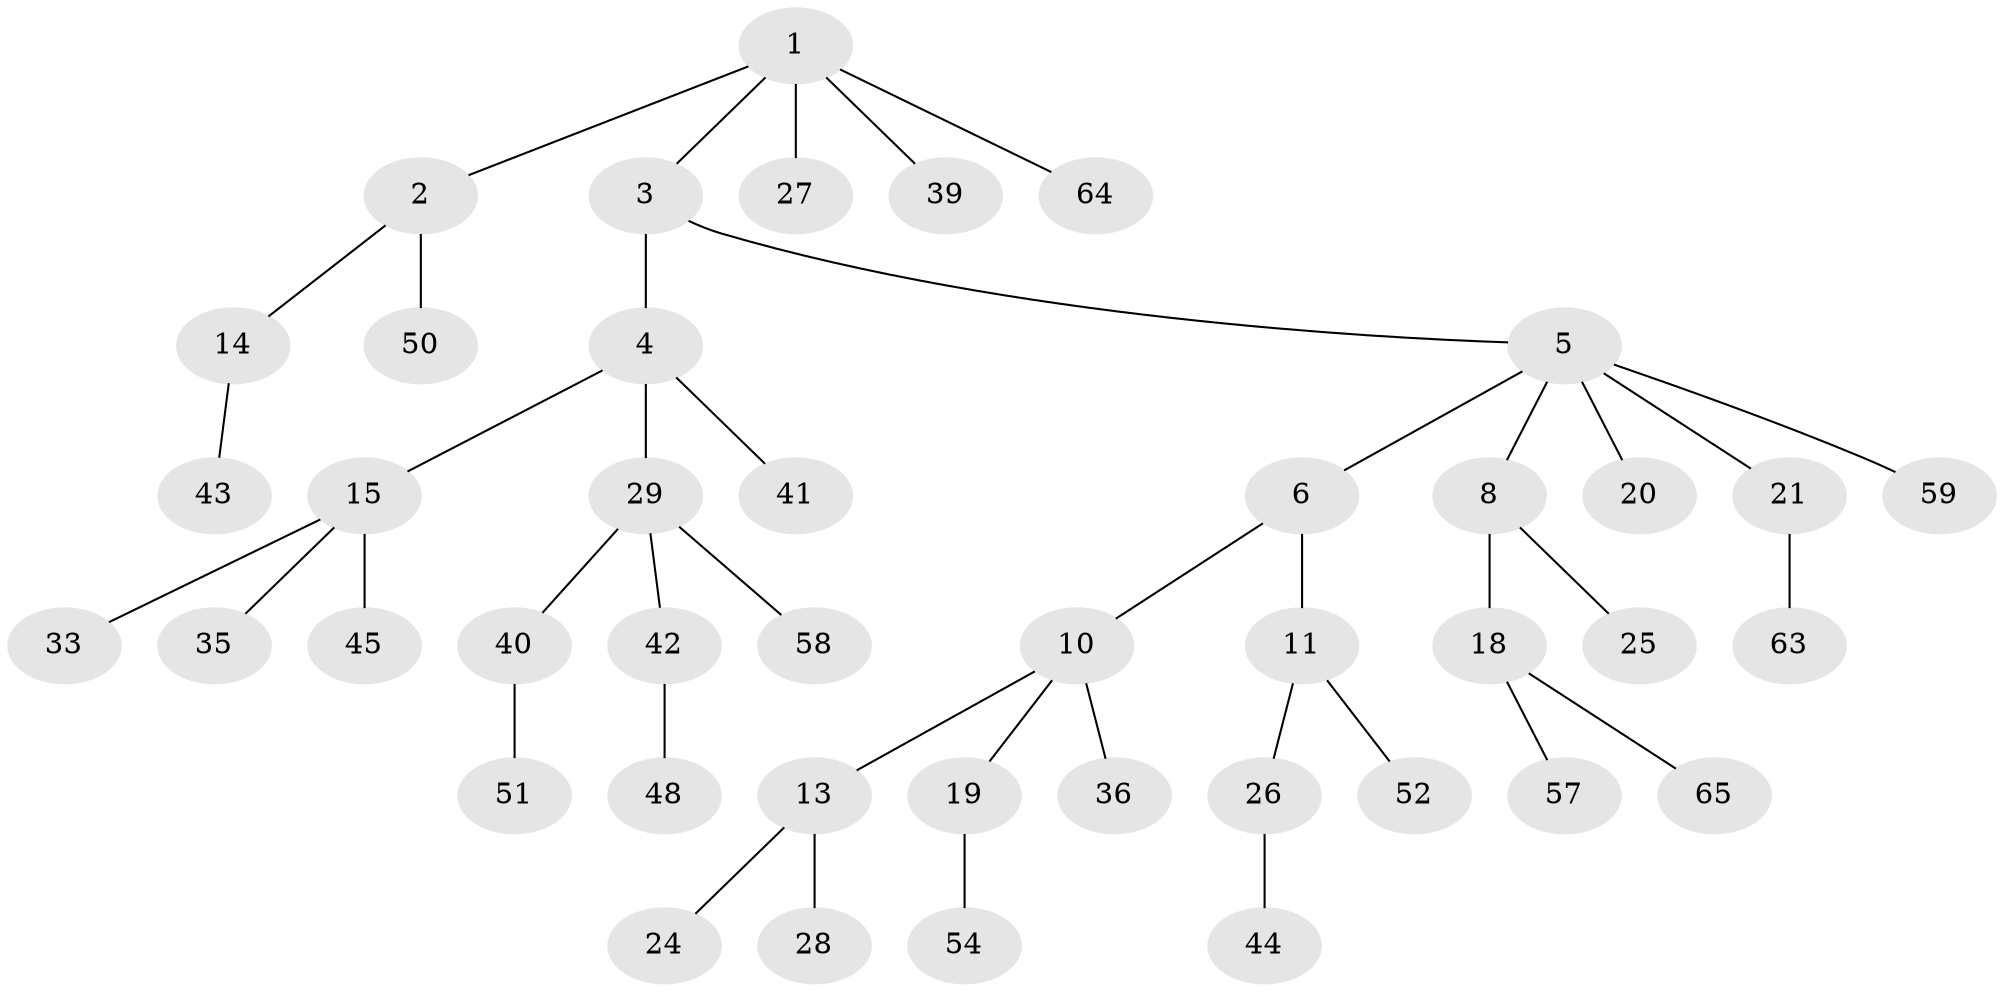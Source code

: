 // Generated by graph-tools (version 1.1) at 2025/52/02/27/25 19:52:10]
// undirected, 43 vertices, 42 edges
graph export_dot {
graph [start="1"]
  node [color=gray90,style=filled];
  1 [super="+17"];
  2 [super="+12"];
  3;
  4 [super="+9"];
  5 [super="+7"];
  6 [super="+38"];
  8 [super="+53"];
  10 [super="+16"];
  11 [super="+22"];
  13 [super="+37"];
  14 [super="+31"];
  15 [super="+56"];
  18 [super="+46"];
  19 [super="+32"];
  20 [super="+62"];
  21 [super="+23"];
  24 [super="+60"];
  25;
  26 [super="+30"];
  27;
  28;
  29 [super="+34"];
  33;
  35;
  36;
  39;
  40 [super="+49"];
  41 [super="+55"];
  42 [super="+47"];
  43;
  44 [super="+61"];
  45;
  48;
  50;
  51;
  52;
  54;
  57;
  58;
  59;
  63;
  64;
  65;
  1 -- 2;
  1 -- 3;
  1 -- 64;
  1 -- 27;
  1 -- 39;
  2 -- 14;
  2 -- 50;
  3 -- 4;
  3 -- 5;
  4 -- 41;
  4 -- 29;
  4 -- 15;
  5 -- 6;
  5 -- 20;
  5 -- 21;
  5 -- 8;
  5 -- 59;
  6 -- 10;
  6 -- 11;
  8 -- 18;
  8 -- 25;
  10 -- 13;
  10 -- 19;
  10 -- 36;
  11 -- 26;
  11 -- 52;
  13 -- 24;
  13 -- 28;
  14 -- 43;
  15 -- 33;
  15 -- 35;
  15 -- 45;
  18 -- 57;
  18 -- 65;
  19 -- 54;
  21 -- 63;
  26 -- 44;
  29 -- 40;
  29 -- 42;
  29 -- 58;
  40 -- 51;
  42 -- 48;
}
